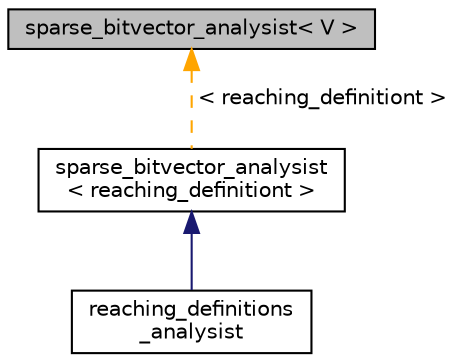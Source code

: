 digraph "sparse_bitvector_analysist&lt; V &gt;"
{
 // LATEX_PDF_SIZE
  bgcolor="transparent";
  edge [fontname="Helvetica",fontsize="10",labelfontname="Helvetica",labelfontsize="10"];
  node [fontname="Helvetica",fontsize="10",shape=record];
  Node1 [label="sparse_bitvector_analysist\< V \>",height=0.2,width=0.4,color="black", fillcolor="grey75", style="filled", fontcolor="black",tooltip="An instance of this class provides an assignment of unique numeric ID to each inserted reaching_defin..."];
  Node1 -> Node2 [dir="back",color="orange",fontsize="10",style="dashed",label=" \< reaching_definitiont \>" ,fontname="Helvetica"];
  Node2 [label="sparse_bitvector_analysist\l\< reaching_definitiont \>",height=0.2,width=0.4,color="black",URL="$classsparse__bitvector__analysist.html",tooltip=" "];
  Node2 -> Node3 [dir="back",color="midnightblue",fontsize="10",style="solid",fontname="Helvetica"];
  Node3 [label="reaching_definitions\l_analysist",height=0.2,width=0.4,color="black",URL="$classreaching__definitions__analysist.html",tooltip=" "];
}

